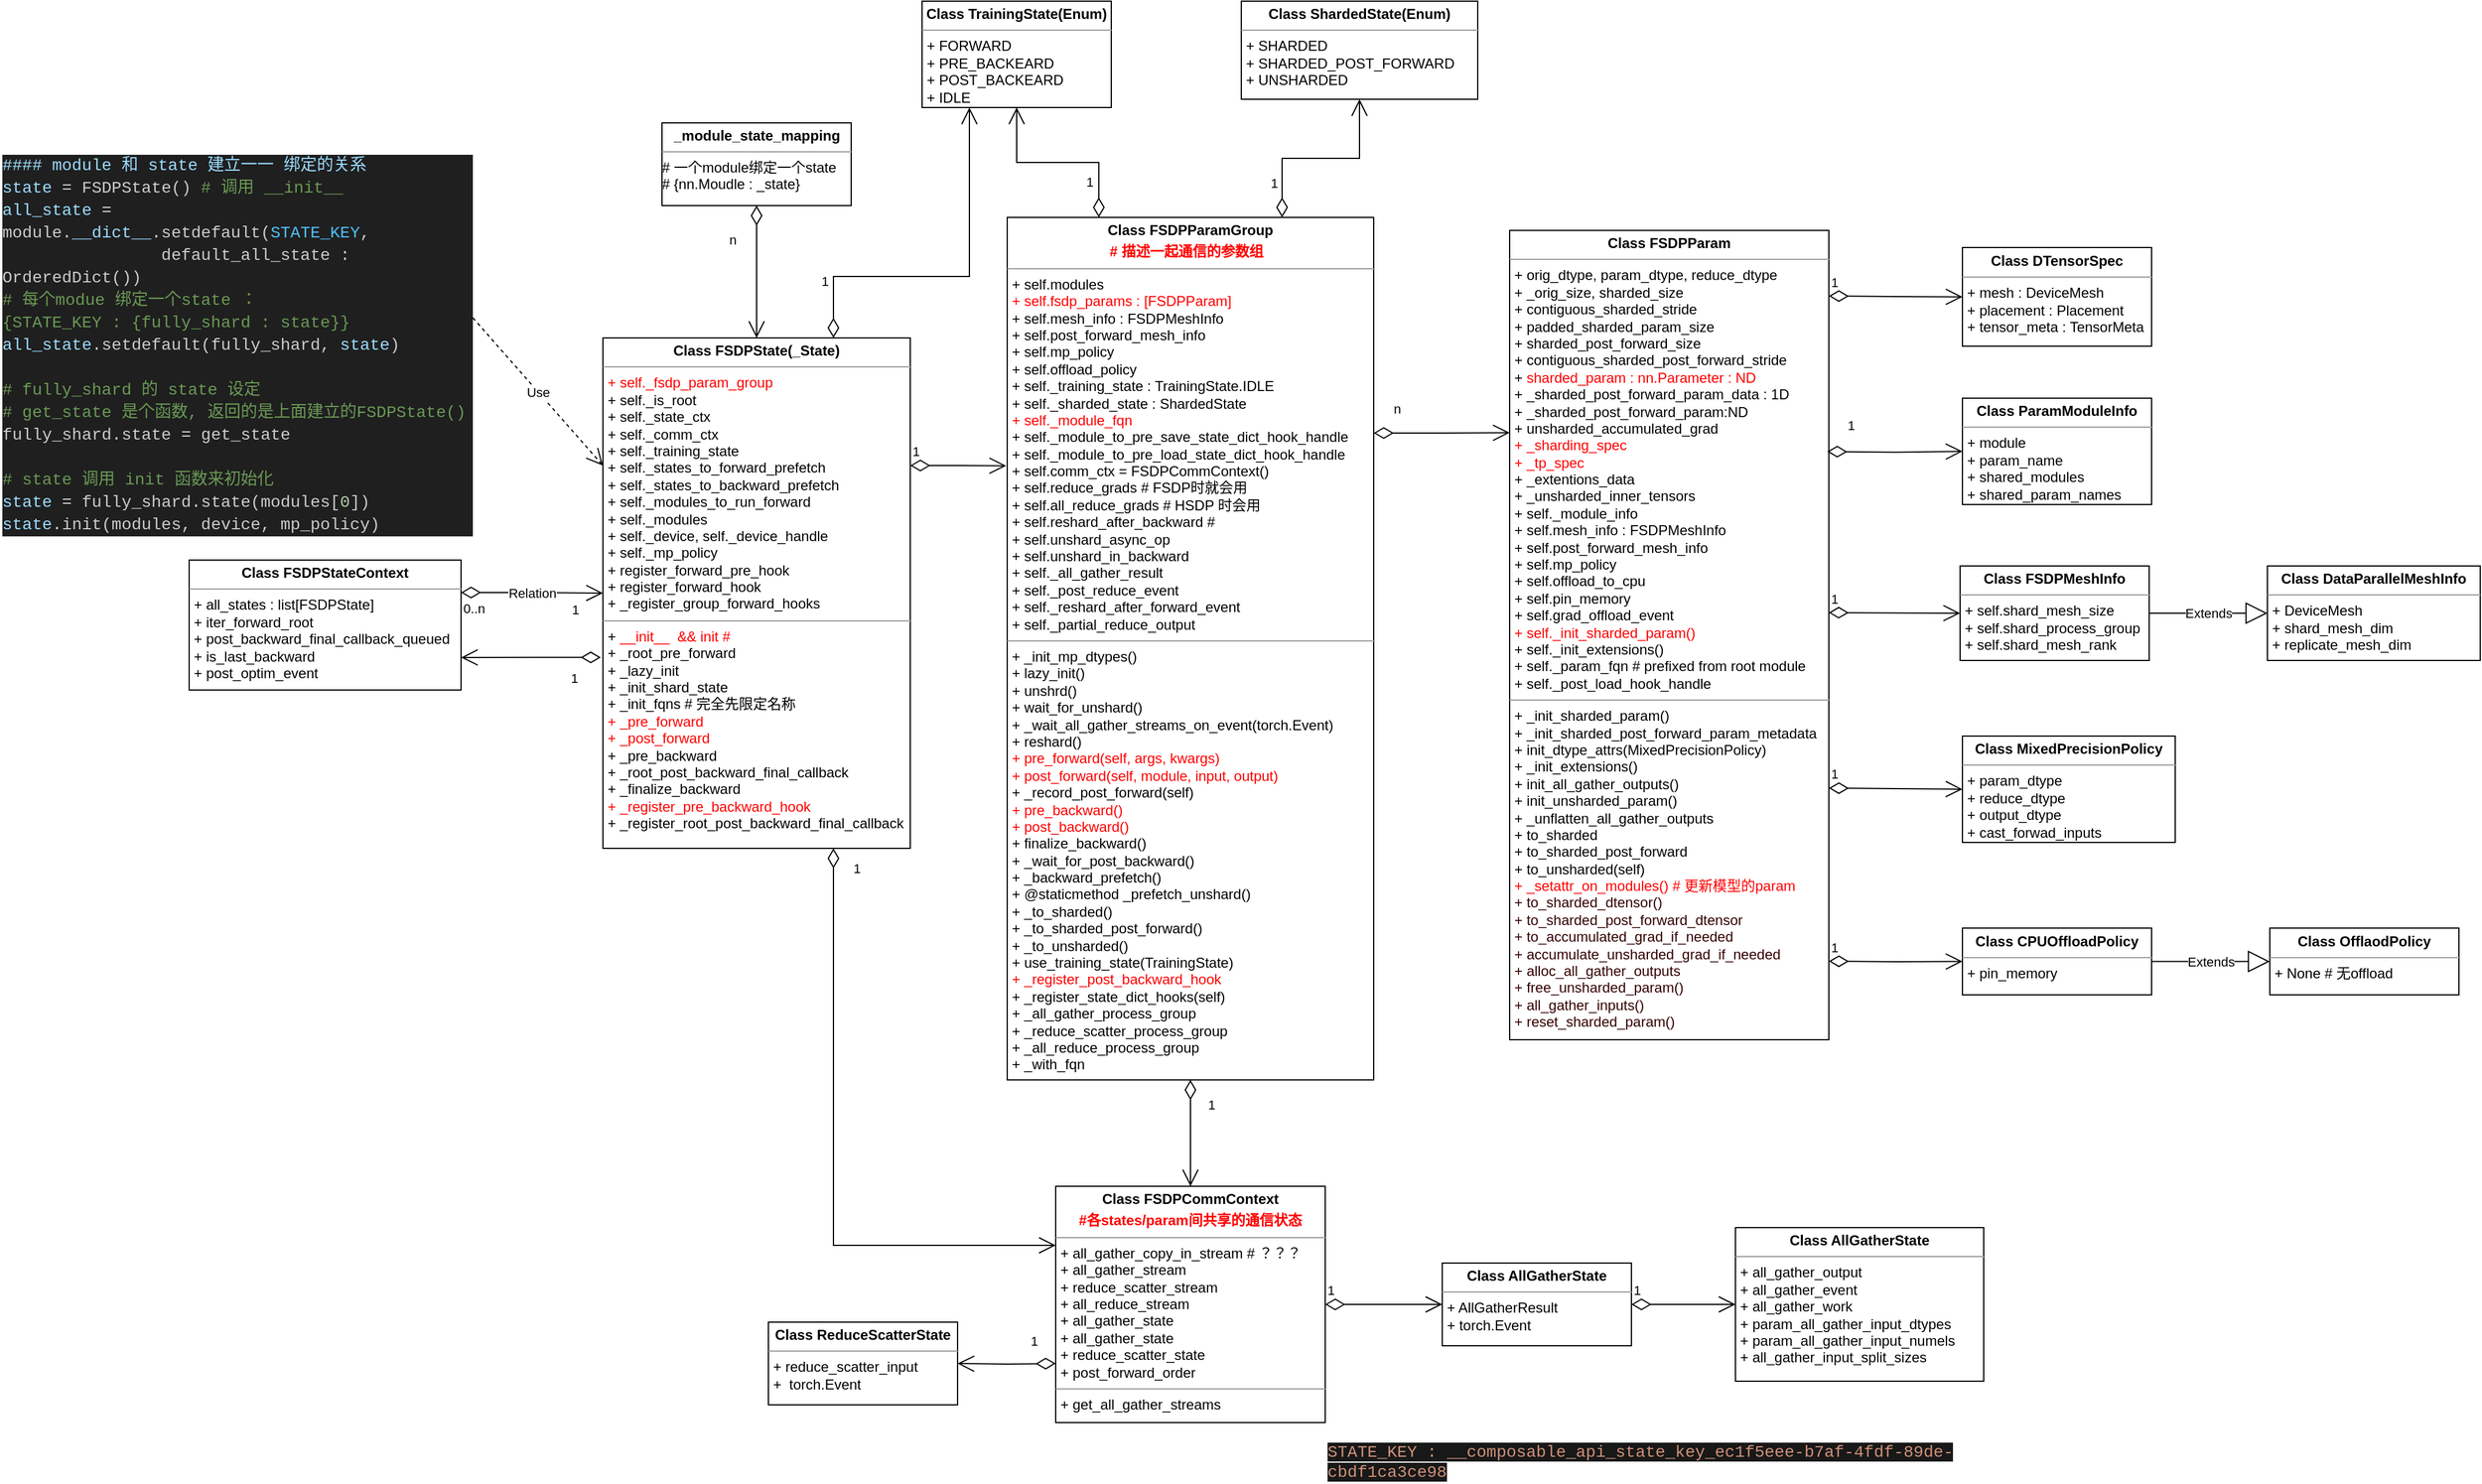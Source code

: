 <mxfile version="24.2.5" type="device">
  <diagram id="C5RBs43oDa-KdzZeNtuy" name="Page-1">
    <mxGraphModel dx="1861" dy="1734" grid="1" gridSize="10" guides="1" tooltips="1" connect="1" arrows="1" fold="1" page="1" pageScale="1" pageWidth="827" pageHeight="1169" math="0" shadow="0">
      <root>
        <mxCell id="WIyWlLk6GJQsqaUBKTNV-0" />
        <mxCell id="WIyWlLk6GJQsqaUBKTNV-1" parent="WIyWlLk6GJQsqaUBKTNV-0" />
        <mxCell id="KNx80ZNNZn62OV6E9yDS-0" value="&lt;p style=&quot;margin:0px;margin-top:4px;text-align:center;&quot;&gt;&lt;b&gt;Class FSDPState(_State)&lt;/b&gt;&lt;/p&gt;&lt;hr size=&quot;1&quot;&gt;&lt;p style=&quot;margin:0px;margin-left:4px;&quot;&gt;&lt;font color=&quot;#ff0000&quot;&gt;+ self._fsdp_param_group&lt;/font&gt;&lt;/p&gt;&lt;p style=&quot;margin:0px;margin-left:4px;&quot;&gt;+ self._is_root&lt;/p&gt;&lt;p style=&quot;margin:0px;margin-left:4px;&quot;&gt;+ self._state_ctx&lt;/p&gt;&lt;p style=&quot;margin:0px;margin-left:4px;&quot;&gt;+ self._comm_ctx&lt;/p&gt;&lt;p style=&quot;margin:0px;margin-left:4px;&quot;&gt;+ self._training_state&lt;/p&gt;&lt;p style=&quot;margin:0px;margin-left:4px;&quot;&gt;+ self._states_to_forward_prefetch&lt;/p&gt;&lt;p style=&quot;margin:0px;margin-left:4px;&quot;&gt;+ self._states_to_backward_prefetch&lt;/p&gt;&lt;p style=&quot;margin:0px;margin-left:4px;&quot;&gt;+ self._modules_to_run_forward&lt;/p&gt;&lt;p style=&quot;margin:0px;margin-left:4px;&quot;&gt;+ self._modules&lt;/p&gt;&lt;p style=&quot;margin:0px;margin-left:4px;&quot;&gt;+ self._device, self._device_handle&lt;/p&gt;&lt;p style=&quot;margin:0px;margin-left:4px;&quot;&gt;+ self._mp_policy&lt;/p&gt;&lt;p style=&quot;margin:0px;margin-left:4px;&quot;&gt;+ register_forward_pre_hook&lt;/p&gt;&lt;p style=&quot;margin:0px;margin-left:4px;&quot;&gt;+ register_forward_hook&lt;/p&gt;&lt;p style=&quot;margin:0px;margin-left:4px;&quot;&gt;+ _register_group_forward_hooks&lt;/p&gt;&lt;p style=&quot;margin:0px;margin-left:4px;&quot;&gt;&lt;/p&gt;&lt;hr size=&quot;1&quot;&gt;&lt;p style=&quot;margin:0px;margin-left:4px;&quot;&gt;+ &lt;font color=&quot;#ff0000&quot;&gt;__init__&amp;nbsp; &amp;amp;&amp;amp; init #&amp;nbsp;&lt;/font&gt;&lt;/p&gt;&lt;p style=&quot;margin:0px;margin-left:4px;&quot;&gt;+ _root_pre_forward&lt;/p&gt;&lt;p style=&quot;margin:0px;margin-left:4px;&quot;&gt;+ _lazy_init&lt;/p&gt;&lt;p style=&quot;margin:0px;margin-left:4px;&quot;&gt;+ _init_shard_state&lt;/p&gt;&lt;p style=&quot;margin:0px;margin-left:4px;&quot;&gt;+ _init_fqns # 完全先限定名称&lt;/p&gt;&lt;p style=&quot;margin:0px;margin-left:4px;&quot;&gt;&lt;font color=&quot;#ff0000&quot;&gt;+ _pre_forward&lt;/font&gt;&lt;/p&gt;&lt;p style=&quot;margin:0px;margin-left:4px;&quot;&gt;&lt;font color=&quot;#ff0000&quot;&gt;+ _post_forward&lt;/font&gt;&lt;/p&gt;&lt;p style=&quot;margin:0px;margin-left:4px;&quot;&gt;+ _pre_backward&lt;/p&gt;&lt;p style=&quot;margin:0px;margin-left:4px;&quot;&gt;+ _root_post_backward_final_callback&lt;/p&gt;&lt;p style=&quot;margin:0px;margin-left:4px;&quot;&gt;+ _finalize_backward&lt;/p&gt;&lt;p style=&quot;margin:0px;margin-left:4px;&quot;&gt;&lt;font color=&quot;#ff0000&quot;&gt;+ _register_pre_backward_hook&lt;/font&gt;&lt;/p&gt;&lt;p style=&quot;margin:0px;margin-left:4px;&quot;&gt;+ _register_root_post_backward_final_callback&lt;/p&gt;" style="verticalAlign=top;align=left;overflow=fill;html=1;whiteSpace=wrap;" vertex="1" parent="WIyWlLk6GJQsqaUBKTNV-1">
          <mxGeometry x="-100" y="-88" width="260" height="432" as="geometry" />
        </mxCell>
        <mxCell id="KNx80ZNNZn62OV6E9yDS-1" value="&lt;p style=&quot;margin:0px;margin-top:4px;text-align:center;&quot;&gt;&lt;/p&gt;&lt;b&gt;&amp;nbsp; &amp;nbsp;_module_state_mapping&lt;/b&gt;&lt;hr size=&quot;1&quot;&gt;&lt;div style=&quot;height:2px;&quot;&gt;# 一个module绑定一个state&lt;/div&gt;&lt;div style=&quot;height:2px;&quot;&gt;&lt;br&gt;&lt;/div&gt;&lt;div style=&quot;height:2px;&quot;&gt;&lt;br&gt;&lt;/div&gt;&lt;div style=&quot;height:2px;&quot;&gt;&lt;br&gt;&lt;/div&gt;&lt;div style=&quot;height:2px;&quot;&gt;&lt;br&gt;&lt;/div&gt;&lt;div style=&quot;height:2px;&quot;&gt;&lt;br&gt;&lt;/div&gt;&lt;div style=&quot;height:2px;&quot;&gt;&lt;br&gt;&lt;/div&gt;&lt;div style=&quot;height:2px;&quot;&gt;# {nn.Moudle : _state}&lt;/div&gt;" style="verticalAlign=top;align=left;overflow=fill;html=1;whiteSpace=wrap;" vertex="1" parent="WIyWlLk6GJQsqaUBKTNV-1">
          <mxGeometry x="-50" y="-270" width="160" height="70" as="geometry" />
        </mxCell>
        <mxCell id="KNx80ZNNZn62OV6E9yDS-2" value="n" style="endArrow=open;html=1;endSize=12;startArrow=diamondThin;startSize=14;startFill=0;edgeStyle=orthogonalEdgeStyle;align=left;verticalAlign=bottom;rounded=0;exitX=0.5;exitY=1;exitDx=0;exitDy=0;entryX=0.5;entryY=0;entryDx=0;entryDy=0;" edge="1" parent="WIyWlLk6GJQsqaUBKTNV-1" source="KNx80ZNNZn62OV6E9yDS-1" target="KNx80ZNNZn62OV6E9yDS-0">
          <mxGeometry x="-0.333" y="-25" relative="1" as="geometry">
            <mxPoint x="152" y="-102" as="sourcePoint" />
            <mxPoint x="312" y="-102" as="targetPoint" />
            <mxPoint as="offset" />
          </mxGeometry>
        </mxCell>
        <mxCell id="KNx80ZNNZn62OV6E9yDS-3" value="&lt;p style=&quot;margin:0px;margin-top:4px;text-align:center;&quot;&gt;&lt;b&gt;Class FSDPParamGroup&lt;/b&gt;&lt;/p&gt;&lt;p style=&quot;margin: 4px 0px 0px;&quot;&gt;&lt;b&gt;&lt;font color=&quot;#ff0000&quot;&gt;&amp;nbsp; &amp;nbsp; &amp;nbsp; &amp;nbsp; &amp;nbsp; &amp;nbsp; &amp;nbsp; &amp;nbsp; &amp;nbsp; &amp;nbsp; &amp;nbsp; &amp;nbsp; &amp;nbsp; # 描述一起通信的参数组&lt;/font&gt;&lt;/b&gt;&lt;/p&gt;&lt;hr size=&quot;1&quot;&gt;&lt;p style=&quot;margin:0px;margin-left:4px;&quot;&gt;+ self.modules&lt;br&gt;&lt;/p&gt;&lt;p style=&quot;margin:0px;margin-left:4px;&quot;&gt;&lt;font color=&quot;#ff0000&quot;&gt;+ self.fsdp_params : [FSDPParam]&lt;/font&gt;&lt;/p&gt;&lt;p style=&quot;margin:0px;margin-left:4px;&quot;&gt;+ self.mesh_info : FSDPMeshInfo&lt;/p&gt;&lt;p style=&quot;margin:0px;margin-left:4px;&quot;&gt;+ self.post_forward_mesh_info&lt;/p&gt;&lt;p style=&quot;margin:0px;margin-left:4px;&quot;&gt;+ self.mp_policy&lt;/p&gt;&lt;p style=&quot;margin:0px;margin-left:4px;&quot;&gt;+ self.offload_policy&lt;/p&gt;&lt;p style=&quot;margin:0px;margin-left:4px;&quot;&gt;+ self._training_state : TrainingState.IDLE&lt;/p&gt;&lt;p style=&quot;margin:0px;margin-left:4px;&quot;&gt;+ self._sharded_state : ShardedState&lt;/p&gt;&lt;p style=&quot;margin:0px;margin-left:4px;&quot;&gt;&lt;font color=&quot;#ff0000&quot;&gt;+ self._module_fqn&lt;/font&gt;&lt;/p&gt;&lt;p style=&quot;margin:0px;margin-left:4px;&quot;&gt;+ self._module_to_pre_save_state_dict_hook_handle&lt;/p&gt;&lt;p style=&quot;margin:0px;margin-left:4px;&quot;&gt;+ self._module_to_pre_load_state_dict_hook_handle&lt;/p&gt;&lt;p style=&quot;margin:0px;margin-left:4px;&quot;&gt;+ self.comm_ctx = FSDPCommContext()&lt;/p&gt;&lt;p style=&quot;margin:0px;margin-left:4px;&quot;&gt;+ self.reduce_grads # FSDP时就会用&lt;/p&gt;&lt;p style=&quot;margin:0px;margin-left:4px;&quot;&gt;+ self.all_reduce_grads # HSDP 时会用&lt;/p&gt;&lt;p style=&quot;margin:0px;margin-left:4px;&quot;&gt;+ self.reshard_after_backward #&amp;nbsp;&lt;/p&gt;&lt;p style=&quot;margin:0px;margin-left:4px;&quot;&gt;+ self.unshard_async_op&lt;/p&gt;&lt;p style=&quot;margin:0px;margin-left:4px;&quot;&gt;+ self.unshard_in_backward&lt;/p&gt;&lt;p style=&quot;margin:0px;margin-left:4px;&quot;&gt;+ self._all_gather_result&lt;/p&gt;&lt;p style=&quot;margin:0px;margin-left:4px;&quot;&gt;+ self._post_reduce_event&lt;/p&gt;&lt;p style=&quot;margin:0px;margin-left:4px;&quot;&gt;+ self._reshard_after_forward_event&lt;/p&gt;&lt;p style=&quot;margin:0px;margin-left:4px;&quot;&gt;+ self._partial_reduce_output&lt;/p&gt;&lt;p style=&quot;margin:0px;margin-left:4px;&quot;&gt;&lt;/p&gt;&lt;hr size=&quot;1&quot;&gt;&lt;p style=&quot;margin:0px;margin-left:4px;&quot;&gt;+ _init_mp_dtypes()&lt;/p&gt;&lt;p style=&quot;margin:0px;margin-left:4px;&quot;&gt;+ lazy_init()&lt;/p&gt;&lt;p style=&quot;margin:0px;margin-left:4px;&quot;&gt;+ unshrd()&lt;/p&gt;&lt;p style=&quot;margin:0px;margin-left:4px;&quot;&gt;+ wait_for_unshard()&lt;/p&gt;&lt;p style=&quot;margin:0px;margin-left:4px;&quot;&gt;+ _wait_all_gather_streams_on_event(torch.Event)&lt;/p&gt;&lt;p style=&quot;margin:0px;margin-left:4px;&quot;&gt;+ reshard()&lt;/p&gt;&lt;p style=&quot;margin:0px;margin-left:4px;&quot;&gt;&lt;font color=&quot;#ff0000&quot;&gt;+ pre_forward(self, args, kwargs)&lt;/font&gt;&lt;/p&gt;&lt;p style=&quot;margin:0px;margin-left:4px;&quot;&gt;&lt;font color=&quot;#ff0000&quot;&gt;+ post_forward(self, module, input, output)&lt;/font&gt;&lt;/p&gt;&lt;p style=&quot;margin:0px;margin-left:4px;&quot;&gt;+ _record_post_forward(self)&lt;/p&gt;&lt;p style=&quot;margin:0px;margin-left:4px;&quot;&gt;&lt;font color=&quot;#ff0000&quot;&gt;+ pre_backward()&lt;/font&gt;&lt;/p&gt;&lt;p style=&quot;margin:0px;margin-left:4px;&quot;&gt;&lt;font color=&quot;#ff0000&quot;&gt;+ post_backward()&lt;/font&gt;&lt;/p&gt;&lt;p style=&quot;margin:0px;margin-left:4px;&quot;&gt;+ finalize_backward()&lt;/p&gt;&lt;p style=&quot;margin:0px;margin-left:4px;&quot;&gt;+ _wait_for_post_backward()&lt;/p&gt;&lt;p style=&quot;margin:0px;margin-left:4px;&quot;&gt;+ _backward_prefetch()&lt;/p&gt;&lt;p style=&quot;margin:0px;margin-left:4px;&quot;&gt;+ @staticmethod _prefetch_unshard()&lt;/p&gt;&lt;p style=&quot;margin:0px;margin-left:4px;&quot;&gt;+ _to_sharded()&lt;/p&gt;&lt;p style=&quot;margin:0px;margin-left:4px;&quot;&gt;+ _to_sharded_post_forward()&lt;/p&gt;&lt;p style=&quot;margin:0px;margin-left:4px;&quot;&gt;+ _to_unsharded()&lt;/p&gt;&lt;p style=&quot;margin:0px;margin-left:4px;&quot;&gt;+ use_training_state(TrainingState)&lt;/p&gt;&lt;p style=&quot;margin:0px;margin-left:4px;&quot;&gt;&lt;font color=&quot;#ff0000&quot;&gt;+ _register_post_backward_hook&lt;/font&gt;&lt;/p&gt;&lt;p style=&quot;margin:0px;margin-left:4px;&quot;&gt;+ _register_state_dict_hooks(self)&lt;/p&gt;&lt;p style=&quot;margin:0px;margin-left:4px;&quot;&gt;+ _all_gather_process_group&lt;/p&gt;&lt;p style=&quot;margin:0px;margin-left:4px;&quot;&gt;+ _reduce_scatter_process_group&lt;/p&gt;&lt;p style=&quot;margin:0px;margin-left:4px;&quot;&gt;+ _all_reduce_process_group&lt;/p&gt;&lt;p style=&quot;margin:0px;margin-left:4px;&quot;&gt;+ _with_fqn&lt;/p&gt;&lt;p style=&quot;margin:0px;margin-left:4px;&quot;&gt;&lt;/p&gt;" style="verticalAlign=top;align=left;overflow=fill;html=1;whiteSpace=wrap;" vertex="1" parent="WIyWlLk6GJQsqaUBKTNV-1">
          <mxGeometry x="242" y="-190" width="310" height="730" as="geometry" />
        </mxCell>
        <mxCell id="KNx80ZNNZn62OV6E9yDS-4" value="1" style="endArrow=open;html=1;endSize=12;startArrow=diamondThin;startSize=14;startFill=0;edgeStyle=orthogonalEdgeStyle;align=left;verticalAlign=bottom;rounded=0;exitX=1;exitY=0.25;exitDx=0;exitDy=0;entryX=-0.003;entryY=0.288;entryDx=0;entryDy=0;entryPerimeter=0;" edge="1" parent="WIyWlLk6GJQsqaUBKTNV-1" source="KNx80ZNNZn62OV6E9yDS-0" target="KNx80ZNNZn62OV6E9yDS-3">
          <mxGeometry x="-1" y="3" relative="1" as="geometry">
            <mxPoint x="50" y="-40" as="sourcePoint" />
            <mxPoint x="210" y="-40" as="targetPoint" />
          </mxGeometry>
        </mxCell>
        <mxCell id="KNx80ZNNZn62OV6E9yDS-5" value="&lt;p style=&quot;margin:0px;margin-top:4px;text-align:center;&quot;&gt;&lt;b&gt;Class FSDPParam&lt;/b&gt;&lt;/p&gt;&lt;hr size=&quot;1&quot;&gt;&lt;p style=&quot;margin:0px;margin-left:4px;&quot;&gt;+ orig_dtype, param_dtype, reduce_dtype&lt;/p&gt;&lt;p style=&quot;margin:0px;margin-left:4px;&quot;&gt;+ _orig_size, sharded_size&lt;/p&gt;&lt;p style=&quot;margin:0px;margin-left:4px;&quot;&gt;+ contiguous_sharded_stride&lt;/p&gt;&lt;p style=&quot;margin:0px;margin-left:4px;&quot;&gt;+ padded_sharded_param_size&lt;/p&gt;&lt;p style=&quot;margin:0px;margin-left:4px;&quot;&gt;+ sharded_post_forward_size&lt;/p&gt;&lt;p style=&quot;margin:0px;margin-left:4px;&quot;&gt;+ contiguous_sharded_post_forward_stride&lt;/p&gt;&lt;p style=&quot;margin:0px;margin-left:4px;&quot;&gt;&lt;/p&gt;&lt;p style=&quot;margin:0px;margin-left:4px;&quot;&gt;&lt;/p&gt;&lt;p style=&quot;margin:0px;margin-left:4px;&quot;&gt;&lt;/p&gt;&lt;p style=&quot;margin:0px;margin-left:4px;&quot;&gt;+&lt;font color=&quot;#ff0000&quot;&gt; sharded_param : nn.Parameter : ND&lt;/font&gt;&lt;/p&gt;&lt;p style=&quot;margin:0px;margin-left:4px;&quot;&gt;+ _sharded_post_forward_param_data : 1D&lt;/p&gt;&lt;p style=&quot;margin:0px;margin-left:4px;&quot;&gt;+ _sharded_post_forward_param:ND&lt;/p&gt;&lt;p style=&quot;margin:0px;margin-left:4px;&quot;&gt;+ unsharded_accumulated_grad&lt;br&gt;&lt;font color=&quot;#ff0000&quot;&gt;+ _sharding_spec&lt;/font&gt;&lt;/p&gt;&lt;p style=&quot;margin:0px;margin-left:4px;&quot;&gt;&lt;font color=&quot;#ff0000&quot;&gt;+ _tp_spec&lt;/font&gt;&lt;/p&gt;&lt;p style=&quot;margin:0px;margin-left:4px;&quot;&gt;+ _extentions_data&lt;/p&gt;&lt;p style=&quot;margin:0px;margin-left:4px;&quot;&gt;+ _unsharded_inner_tensors&lt;/p&gt;&lt;p style=&quot;margin:0px;margin-left:4px;&quot;&gt;+ self._module_info&lt;/p&gt;&lt;p style=&quot;margin:0px;margin-left:4px;&quot;&gt;+ self.mesh_info : FSDPMeshInfo&lt;/p&gt;&lt;p style=&quot;margin:0px;margin-left:4px;&quot;&gt;+ self.post_forward_mesh_info&lt;/p&gt;&lt;p style=&quot;margin:0px;margin-left:4px;&quot;&gt;+ self.mp_policy&lt;/p&gt;&lt;p style=&quot;margin:0px;margin-left:4px;&quot;&gt;+ self.offload_to_cpu&lt;/p&gt;&lt;p style=&quot;margin:0px;margin-left:4px;&quot;&gt;+ self.pin_memory&lt;/p&gt;&lt;p style=&quot;margin:0px;margin-left:4px;&quot;&gt;+ self.grad_offload_event&lt;/p&gt;&lt;p style=&quot;margin:0px;margin-left:4px;&quot;&gt;&lt;font color=&quot;#ff0000&quot;&gt;+ self._init_sharded_param()&lt;/font&gt;&lt;/p&gt;&lt;p style=&quot;margin:0px;margin-left:4px;&quot;&gt;+ self._init_extensions()&lt;/p&gt;&lt;p style=&quot;margin:0px;margin-left:4px;&quot;&gt;&lt;/p&gt;&lt;p style=&quot;margin:0px;margin-left:4px;&quot;&gt;+ self._param_fqn # prefixed from root module&lt;/p&gt;&lt;p style=&quot;margin:0px;margin-left:4px;&quot;&gt;+ self._post_load_hook_handle&lt;/p&gt;&lt;hr size=&quot;1&quot;&gt;&lt;p style=&quot;margin:0px;margin-left:4px;&quot;&gt;+ _init_sharded_param()&lt;/p&gt;&lt;p style=&quot;margin:0px;margin-left:4px;&quot;&gt;+ _init_sharded_post_forward_param_metadata&lt;/p&gt;&lt;p style=&quot;margin:0px;margin-left:4px;&quot;&gt;+ init_dtype_attrs(MixedPrecisionPolicy)&lt;/p&gt;&lt;p style=&quot;margin:0px;margin-left:4px;&quot;&gt;+ _init_extensions()&lt;/p&gt;&lt;p style=&quot;margin:0px;margin-left:4px;&quot;&gt;+ init_all_gather_outputs()&lt;/p&gt;&lt;p style=&quot;margin:0px;margin-left:4px;&quot;&gt;+ init_unsharded_param()&lt;/p&gt;&lt;p style=&quot;margin:0px;margin-left:4px;&quot;&gt;+ _unflatten_all_gather_outputs&lt;/p&gt;&lt;p style=&quot;margin:0px;margin-left:4px;&quot;&gt;+ to_sharded&lt;/p&gt;&lt;p style=&quot;margin:0px;margin-left:4px;&quot;&gt;+ to_sharded_post_forward&lt;/p&gt;&lt;p style=&quot;margin:0px;margin-left:4px;&quot;&gt;+ to_unsharded(self)&lt;/p&gt;&lt;p style=&quot;margin:0px;margin-left:4px;&quot;&gt;&lt;font color=&quot;#ff0000&quot;&gt;+ _setattr_on_modules() # 更新模型的param&lt;/font&gt;&lt;/p&gt;&lt;p style=&quot;margin:0px;margin-left:4px;&quot;&gt;&lt;font color=&quot;#330000&quot;&gt;+ to_sharded_dtensor()&lt;/font&gt;&lt;/p&gt;&lt;p style=&quot;margin:0px;margin-left:4px;&quot;&gt;&lt;font color=&quot;#330000&quot;&gt;+ to_sharded_post_forward_dtensor&lt;/font&gt;&lt;/p&gt;&lt;p style=&quot;margin:0px;margin-left:4px;&quot;&gt;&lt;font color=&quot;#330000&quot;&gt;+ to_accumulated_grad_if_needed&lt;/font&gt;&lt;/p&gt;&lt;p style=&quot;margin:0px;margin-left:4px;&quot;&gt;&lt;font color=&quot;#330000&quot;&gt;+ accumulate_unsharded_grad_if_needed&lt;/font&gt;&lt;/p&gt;&lt;p style=&quot;margin:0px;margin-left:4px;&quot;&gt;&lt;font color=&quot;#330000&quot;&gt;+ alloc_all_gather_outputs&lt;/font&gt;&lt;/p&gt;&lt;p style=&quot;margin:0px;margin-left:4px;&quot;&gt;&lt;font color=&quot;#330000&quot;&gt;+ free_unsharded_param()&lt;/font&gt;&lt;/p&gt;&lt;p style=&quot;margin:0px;margin-left:4px;&quot;&gt;&lt;font color=&quot;#330000&quot;&gt;+ all_gather_inputs()&lt;/font&gt;&lt;/p&gt;&lt;p style=&quot;margin:0px;margin-left:4px;&quot;&gt;&lt;/p&gt;&lt;p style=&quot;margin:0px;margin-left:4px;&quot;&gt;&lt;font color=&quot;#330000&quot;&gt;+ reset_sharded_param()&lt;/font&gt;&lt;/p&gt;&lt;p style=&quot;margin:0px;margin-left:4px;&quot;&gt;&lt;/p&gt;&lt;p style=&quot;margin:0px;margin-left:4px;&quot;&gt;&lt;/p&gt;" style="verticalAlign=top;align=left;overflow=fill;html=1;whiteSpace=wrap;" vertex="1" parent="WIyWlLk6GJQsqaUBKTNV-1">
          <mxGeometry x="667" y="-179" width="270" height="685" as="geometry" />
        </mxCell>
        <mxCell id="KNx80ZNNZn62OV6E9yDS-6" value="n" style="endArrow=open;html=1;endSize=12;startArrow=diamondThin;startSize=14;startFill=0;edgeStyle=orthogonalEdgeStyle;align=left;verticalAlign=bottom;rounded=0;exitX=1;exitY=0.25;exitDx=0;exitDy=0;entryX=0;entryY=0.25;entryDx=0;entryDy=0;" edge="1" parent="WIyWlLk6GJQsqaUBKTNV-1" source="KNx80ZNNZn62OV6E9yDS-3" target="KNx80ZNNZn62OV6E9yDS-5">
          <mxGeometry x="-0.746" y="13" relative="1" as="geometry">
            <mxPoint x="520" as="sourcePoint" />
            <mxPoint x="680" as="targetPoint" />
            <mxPoint y="1" as="offset" />
          </mxGeometry>
        </mxCell>
        <mxCell id="KNx80ZNNZn62OV6E9yDS-7" value="&lt;p style=&quot;margin:0px;margin-top:4px;text-align:center;&quot;&gt;&lt;b&gt;Class ParamModuleInfo&lt;/b&gt;&lt;/p&gt;&lt;hr size=&quot;1&quot;&gt;&lt;p style=&quot;margin:0px;margin-left:4px;&quot;&gt;+ module&lt;/p&gt;&lt;p style=&quot;margin:0px;margin-left:4px;&quot;&gt;+ param_name&lt;/p&gt;&lt;p style=&quot;margin:0px;margin-left:4px;&quot;&gt;+ shared_modules&lt;/p&gt;&lt;p style=&quot;margin:0px;margin-left:4px;&quot;&gt;+ shared_param_names&lt;/p&gt;&lt;p style=&quot;margin:0px;margin-left:4px;&quot;&gt;&lt;/p&gt;" style="verticalAlign=top;align=left;overflow=fill;html=1;whiteSpace=wrap;" vertex="1" parent="WIyWlLk6GJQsqaUBKTNV-1">
          <mxGeometry x="1050" y="-37" width="160" height="90" as="geometry" />
        </mxCell>
        <mxCell id="KNx80ZNNZn62OV6E9yDS-8" value="1" style="endArrow=open;html=1;endSize=12;startArrow=diamondThin;startSize=14;startFill=0;edgeStyle=orthogonalEdgeStyle;align=left;verticalAlign=bottom;rounded=0;exitX=0.995;exitY=0.12;exitDx=0;exitDy=0;entryX=0;entryY=0.5;entryDx=0;entryDy=0;exitPerimeter=0;" edge="1" parent="WIyWlLk6GJQsqaUBKTNV-1" target="KNx80ZNNZn62OV6E9yDS-7">
          <mxGeometry x="-0.75" y="13" relative="1" as="geometry">
            <mxPoint x="935.65" y="8.2" as="sourcePoint" />
            <mxPoint x="1140" y="25" as="targetPoint" />
            <mxPoint x="1" as="offset" />
          </mxGeometry>
        </mxCell>
        <mxCell id="KNx80ZNNZn62OV6E9yDS-9" value="&lt;p style=&quot;margin:0px;margin-top:4px;text-align:center;&quot;&gt;&lt;b&gt;Class FSDPMeshInfo&lt;/b&gt;&lt;/p&gt;&lt;hr size=&quot;1&quot;&gt;&lt;p style=&quot;margin:0px;margin-left:4px;&quot;&gt;+ self.shard_mesh_size&lt;/p&gt;&lt;p style=&quot;margin:0px;margin-left:4px;&quot;&gt;+ self.shard_process_group&lt;/p&gt;&lt;p style=&quot;margin:0px;margin-left:4px;&quot;&gt;+ self.shard_mesh_rank&lt;/p&gt;" style="verticalAlign=top;align=left;overflow=fill;html=1;whiteSpace=wrap;" vertex="1" parent="WIyWlLk6GJQsqaUBKTNV-1">
          <mxGeometry x="1048" y="105" width="160" height="80" as="geometry" />
        </mxCell>
        <mxCell id="KNx80ZNNZn62OV6E9yDS-10" value="1" style="endArrow=open;html=1;endSize=12;startArrow=diamondThin;startSize=14;startFill=0;edgeStyle=orthogonalEdgeStyle;align=left;verticalAlign=bottom;rounded=0;exitX=1.007;exitY=0.319;exitDx=0;exitDy=0;entryX=0;entryY=0.5;entryDx=0;entryDy=0;exitPerimeter=0;" edge="1" parent="WIyWlLk6GJQsqaUBKTNV-1" target="KNx80ZNNZn62OV6E9yDS-9">
          <mxGeometry x="-1" y="3" relative="1" as="geometry">
            <mxPoint x="936.89" y="144.515" as="sourcePoint" />
            <mxPoint x="1058" y="18" as="targetPoint" />
          </mxGeometry>
        </mxCell>
        <mxCell id="KNx80ZNNZn62OV6E9yDS-11" value="&lt;p style=&quot;margin:0px;margin-top:4px;text-align:center;&quot;&gt;&lt;b&gt;Class DataParallelMeshInfo&lt;/b&gt;&lt;/p&gt;&lt;hr size=&quot;1&quot;&gt;&lt;p style=&quot;margin:0px;margin-left:4px;&quot;&gt;+ DeviceMesh&lt;/p&gt;&lt;p style=&quot;margin:0px;margin-left:4px;&quot;&gt;+ shard_mesh_dim&lt;/p&gt;&lt;p style=&quot;margin:0px;margin-left:4px;&quot;&gt;+ replicate_mesh_dim&lt;/p&gt;" style="verticalAlign=top;align=left;overflow=fill;html=1;whiteSpace=wrap;" vertex="1" parent="WIyWlLk6GJQsqaUBKTNV-1">
          <mxGeometry x="1308" y="105" width="180" height="80" as="geometry" />
        </mxCell>
        <mxCell id="KNx80ZNNZn62OV6E9yDS-12" value="Extends" style="endArrow=block;endSize=16;endFill=0;html=1;rounded=0;exitX=1;exitY=0.5;exitDx=0;exitDy=0;entryX=0;entryY=0.5;entryDx=0;entryDy=0;" edge="1" parent="WIyWlLk6GJQsqaUBKTNV-1" source="KNx80ZNNZn62OV6E9yDS-9" target="KNx80ZNNZn62OV6E9yDS-11">
          <mxGeometry width="160" relative="1" as="geometry">
            <mxPoint x="1258" y="235" as="sourcePoint" />
            <mxPoint x="1418" y="235" as="targetPoint" />
          </mxGeometry>
        </mxCell>
        <mxCell id="KNx80ZNNZn62OV6E9yDS-13" value="&lt;p style=&quot;margin:0px;margin-top:4px;text-align:center;&quot;&gt;&lt;b&gt;Class CPUOffloadPolicy&lt;/b&gt;&lt;/p&gt;&lt;hr size=&quot;1&quot;&gt;&lt;p style=&quot;margin:0px;margin-left:4px;&quot;&gt;+ pin_memory&lt;/p&gt;" style="verticalAlign=top;align=left;overflow=fill;html=1;whiteSpace=wrap;" vertex="1" parent="WIyWlLk6GJQsqaUBKTNV-1">
          <mxGeometry x="1050" y="411.5" width="160" height="56.5" as="geometry" />
        </mxCell>
        <mxCell id="KNx80ZNNZn62OV6E9yDS-14" value="&lt;p style=&quot;margin:0px;margin-top:4px;text-align:center;&quot;&gt;&lt;b&gt;Class OfflaodPolicy&lt;/b&gt;&lt;/p&gt;&lt;hr size=&quot;1&quot;&gt;&lt;p style=&quot;margin:0px;margin-left:4px;&quot;&gt;+ None # 无offload&lt;/p&gt;" style="verticalAlign=top;align=left;overflow=fill;html=1;whiteSpace=wrap;" vertex="1" parent="WIyWlLk6GJQsqaUBKTNV-1">
          <mxGeometry x="1310" y="411.5" width="160" height="56.5" as="geometry" />
        </mxCell>
        <mxCell id="KNx80ZNNZn62OV6E9yDS-15" value="Extends" style="endArrow=block;endSize=16;endFill=0;html=1;rounded=0;exitX=1;exitY=0.5;exitDx=0;exitDy=0;entryX=0;entryY=0.5;entryDx=0;entryDy=0;" edge="1" parent="WIyWlLk6GJQsqaUBKTNV-1" source="KNx80ZNNZn62OV6E9yDS-13" target="KNx80ZNNZn62OV6E9yDS-14">
          <mxGeometry width="160" relative="1" as="geometry">
            <mxPoint x="1220" y="338" as="sourcePoint" />
            <mxPoint x="1320" y="338" as="targetPoint" />
          </mxGeometry>
        </mxCell>
        <mxCell id="KNx80ZNNZn62OV6E9yDS-16" value="1" style="endArrow=open;html=1;endSize=12;startArrow=diamondThin;startSize=14;startFill=0;edgeStyle=orthogonalEdgeStyle;align=left;verticalAlign=bottom;rounded=0;exitX=1;exitY=0.5;exitDx=0;exitDy=0;entryX=0;entryY=0.5;entryDx=0;entryDy=0;" edge="1" parent="WIyWlLk6GJQsqaUBKTNV-1" target="KNx80ZNNZn62OV6E9yDS-13">
          <mxGeometry x="-1" y="3" relative="1" as="geometry">
            <mxPoint x="937" y="439.5" as="sourcePoint" />
            <mxPoint x="1060" y="326" as="targetPoint" />
          </mxGeometry>
        </mxCell>
        <mxCell id="KNx80ZNNZn62OV6E9yDS-17" value="&lt;p style=&quot;margin:0px;margin-top:4px;text-align:center;&quot;&gt;&lt;b&gt;Class MixedPrecisionPolicy&lt;/b&gt;&lt;/p&gt;&lt;hr size=&quot;1&quot;&gt;&lt;p style=&quot;margin:0px;margin-left:4px;&quot;&gt;+ param_dtype&lt;/p&gt;&lt;p style=&quot;margin:0px;margin-left:4px;&quot;&gt;+ reduce_dtype&lt;/p&gt;&lt;p style=&quot;margin:0px;margin-left:4px;&quot;&gt;+ output_dtype&lt;/p&gt;&lt;p style=&quot;margin:0px;margin-left:4px;&quot;&gt;+ cast_forwad_inputs&lt;/p&gt;" style="verticalAlign=top;align=left;overflow=fill;html=1;whiteSpace=wrap;" vertex="1" parent="WIyWlLk6GJQsqaUBKTNV-1">
          <mxGeometry x="1050" y="249" width="180" height="90" as="geometry" />
        </mxCell>
        <mxCell id="KNx80ZNNZn62OV6E9yDS-18" value="1" style="endArrow=open;html=1;endSize=12;startArrow=diamondThin;startSize=14;startFill=0;edgeStyle=orthogonalEdgeStyle;align=left;verticalAlign=bottom;rounded=0;exitX=1;exitY=0.5;exitDx=0;exitDy=0;entryX=0;entryY=0.5;entryDx=0;entryDy=0;" edge="1" parent="WIyWlLk6GJQsqaUBKTNV-1" target="KNx80ZNNZn62OV6E9yDS-17">
          <mxGeometry x="-1" y="3" relative="1" as="geometry">
            <mxPoint x="937" y="293" as="sourcePoint" />
            <mxPoint x="1060" y="179.5" as="targetPoint" />
          </mxGeometry>
        </mxCell>
        <mxCell id="KNx80ZNNZn62OV6E9yDS-19" value="&lt;p style=&quot;margin:0px;margin-top:4px;text-align:center;&quot;&gt;&lt;b&gt;Class DTensorSpec&lt;/b&gt;&lt;/p&gt;&lt;hr size=&quot;1&quot;&gt;&lt;p style=&quot;margin:0px;margin-left:4px;&quot;&gt;+ mesh : DeviceMesh&lt;/p&gt;&lt;p style=&quot;margin:0px;margin-left:4px;&quot;&gt;+ placement : Placement&lt;/p&gt;&lt;p style=&quot;margin:0px;margin-left:4px;&quot;&gt;+ tensor_meta : TensorMeta&lt;/p&gt;" style="verticalAlign=top;align=left;overflow=fill;html=1;whiteSpace=wrap;" vertex="1" parent="WIyWlLk6GJQsqaUBKTNV-1">
          <mxGeometry x="1050" y="-164.5" width="160" height="83.5" as="geometry" />
        </mxCell>
        <mxCell id="KNx80ZNNZn62OV6E9yDS-20" value="1" style="endArrow=open;html=1;endSize=12;startArrow=diamondThin;startSize=14;startFill=0;edgeStyle=orthogonalEdgeStyle;align=left;verticalAlign=bottom;rounded=0;exitX=1;exitY=0.5;exitDx=0;exitDy=0;entryX=0;entryY=0.5;entryDx=0;entryDy=0;" edge="1" parent="WIyWlLk6GJQsqaUBKTNV-1" target="KNx80ZNNZn62OV6E9yDS-19">
          <mxGeometry x="-1" y="3" relative="1" as="geometry">
            <mxPoint x="937" y="-123.5" as="sourcePoint" />
            <mxPoint x="1060" y="-237" as="targetPoint" />
          </mxGeometry>
        </mxCell>
        <mxCell id="KNx80ZNNZn62OV6E9yDS-21" value="&lt;p style=&quot;margin:0px;margin-top:4px;text-align:center;&quot;&gt;&lt;b&gt;Class TrainingState(Enum)&lt;/b&gt;&lt;/p&gt;&lt;hr size=&quot;1&quot;&gt;&lt;p style=&quot;margin:0px;margin-left:4px;&quot;&gt;+ FORWARD&lt;/p&gt;&lt;p style=&quot;margin:0px;margin-left:4px;&quot;&gt;+ PRE_BACKEARD&lt;/p&gt;&lt;p style=&quot;margin:0px;margin-left:4px;&quot;&gt;+ POST_BACKEARD&lt;/p&gt;&lt;p style=&quot;margin:0px;margin-left:4px;&quot;&gt;+ IDLE&lt;/p&gt;&lt;p style=&quot;margin:0px;margin-left:4px;&quot;&gt;&lt;/p&gt;" style="verticalAlign=top;align=left;overflow=fill;html=1;whiteSpace=wrap;" vertex="1" parent="WIyWlLk6GJQsqaUBKTNV-1">
          <mxGeometry x="170" y="-373" width="160" height="90" as="geometry" />
        </mxCell>
        <mxCell id="KNx80ZNNZn62OV6E9yDS-22" value="1" style="endArrow=open;html=1;endSize=12;startArrow=diamondThin;startSize=14;startFill=0;edgeStyle=orthogonalEdgeStyle;align=left;verticalAlign=bottom;rounded=0;exitX=0.25;exitY=0;exitDx=0;exitDy=0;entryX=0.5;entryY=1;entryDx=0;entryDy=0;" edge="1" parent="WIyWlLk6GJQsqaUBKTNV-1" source="KNx80ZNNZn62OV6E9yDS-3" target="KNx80ZNNZn62OV6E9yDS-21">
          <mxGeometry x="-0.75" y="13" relative="1" as="geometry">
            <mxPoint x="320" y="-280" as="sourcePoint" />
            <mxPoint x="434" y="-280" as="targetPoint" />
            <mxPoint x="1" as="offset" />
          </mxGeometry>
        </mxCell>
        <mxCell id="KNx80ZNNZn62OV6E9yDS-23" value="&lt;p style=&quot;margin:0px;margin-top:4px;text-align:center;&quot;&gt;&lt;b&gt;Class ShardedState(Enum)&lt;/b&gt;&lt;/p&gt;&lt;hr size=&quot;1&quot;&gt;&lt;p style=&quot;margin:0px;margin-left:4px;&quot;&gt;+ SHARDED&lt;/p&gt;&lt;p style=&quot;margin:0px;margin-left:4px;&quot;&gt;+ SHARDED_POST_FORWARD&lt;/p&gt;&lt;p style=&quot;margin:0px;margin-left:4px;&quot;&gt;+ UNSHARDED&lt;/p&gt;&lt;p style=&quot;margin:0px;margin-left:4px;&quot;&gt;&lt;/p&gt;" style="verticalAlign=top;align=left;overflow=fill;html=1;whiteSpace=wrap;" vertex="1" parent="WIyWlLk6GJQsqaUBKTNV-1">
          <mxGeometry x="440" y="-373" width="200" height="83" as="geometry" />
        </mxCell>
        <mxCell id="KNx80ZNNZn62OV6E9yDS-24" value="1" style="endArrow=open;html=1;endSize=12;startArrow=diamondThin;startSize=14;startFill=0;edgeStyle=orthogonalEdgeStyle;align=left;verticalAlign=bottom;rounded=0;exitX=0.75;exitY=0;exitDx=0;exitDy=0;entryX=0.5;entryY=1;entryDx=0;entryDy=0;" edge="1" parent="WIyWlLk6GJQsqaUBKTNV-1" source="KNx80ZNNZn62OV6E9yDS-3" target="KNx80ZNNZn62OV6E9yDS-23">
          <mxGeometry x="-0.75" y="13" relative="1" as="geometry">
            <mxPoint x="330" y="-180" as="sourcePoint" />
            <mxPoint x="230" y="-273" as="targetPoint" />
            <mxPoint x="1" as="offset" />
          </mxGeometry>
        </mxCell>
        <mxCell id="KNx80ZNNZn62OV6E9yDS-25" value="&lt;p style=&quot;margin:0px;margin-top:4px;text-align:center;&quot;&gt;&lt;b&gt;Class FSDPCommContext&lt;/b&gt;&lt;/p&gt;&lt;p style=&quot;margin:0px;margin-top:4px;text-align:center;&quot;&gt;&lt;b&gt;&lt;font color=&quot;#ff0000&quot;&gt;#各states/param间共享的通信状态&lt;/font&gt;&lt;/b&gt;&lt;/p&gt;&lt;hr size=&quot;1&quot;&gt;&lt;p style=&quot;margin:0px;margin-left:4px;&quot;&gt;+ all_gather_copy_in_stream # ？？？&lt;/p&gt;&lt;p style=&quot;margin:0px;margin-left:4px;&quot;&gt;+ all_gather_stream&lt;/p&gt;&lt;p style=&quot;margin:0px;margin-left:4px;&quot;&gt;+ reduce_scatter_stream&lt;/p&gt;&lt;p style=&quot;margin:0px;margin-left:4px;&quot;&gt;+ all_reduce_stream&lt;/p&gt;&lt;p style=&quot;margin:0px;margin-left:4px;&quot;&gt;+ all_gather_state&lt;/p&gt;&lt;p style=&quot;margin:0px;margin-left:4px;&quot;&gt;+ all_gather_state&lt;/p&gt;&lt;p style=&quot;margin:0px;margin-left:4px;&quot;&gt;+ reduce_scatter_state&lt;/p&gt;&lt;p style=&quot;margin:0px;margin-left:4px;&quot;&gt;+ post_forward_order&lt;/p&gt;&lt;hr size=&quot;1&quot;&gt;&lt;p style=&quot;margin:0px;margin-left:4px;&quot;&gt;+ get_all_gather_streams&lt;/p&gt;" style="verticalAlign=top;align=left;overflow=fill;html=1;whiteSpace=wrap;" vertex="1" parent="WIyWlLk6GJQsqaUBKTNV-1">
          <mxGeometry x="283" y="630" width="228" height="200" as="geometry" />
        </mxCell>
        <mxCell id="KNx80ZNNZn62OV6E9yDS-26" value="1" style="endArrow=open;html=1;endSize=12;startArrow=diamondThin;startSize=14;startFill=0;edgeStyle=orthogonalEdgeStyle;align=left;verticalAlign=bottom;rounded=0;exitX=0.5;exitY=1;exitDx=0;exitDy=0;" edge="1" parent="WIyWlLk6GJQsqaUBKTNV-1" source="KNx80ZNNZn62OV6E9yDS-3" target="KNx80ZNNZn62OV6E9yDS-25">
          <mxGeometry x="-0.333" y="13" relative="1" as="geometry">
            <mxPoint x="460" y="580" as="sourcePoint" />
            <mxPoint x="620" y="580" as="targetPoint" />
            <mxPoint as="offset" />
          </mxGeometry>
        </mxCell>
        <mxCell id="KNx80ZNNZn62OV6E9yDS-27" value="&lt;p style=&quot;margin:0px;margin-top:4px;text-align:center;&quot;&gt;&lt;b&gt;Class AllGatherState&lt;br&gt;&lt;/b&gt;&lt;/p&gt;&lt;hr size=&quot;1&quot;&gt;&lt;p style=&quot;margin:0px;margin-left:4px;&quot;&gt;+ AllGatherResult&lt;br&gt;&lt;/p&gt;&lt;p style=&quot;margin:0px;margin-left:4px;&quot;&gt;+ torch.Event&lt;/p&gt;&lt;p style=&quot;margin:0px;margin-left:4px;&quot;&gt;&lt;/p&gt;" style="verticalAlign=top;align=left;overflow=fill;html=1;whiteSpace=wrap;" vertex="1" parent="WIyWlLk6GJQsqaUBKTNV-1">
          <mxGeometry x="610" y="695" width="160" height="70" as="geometry" />
        </mxCell>
        <mxCell id="KNx80ZNNZn62OV6E9yDS-28" value="1" style="endArrow=open;html=1;endSize=12;startArrow=diamondThin;startSize=14;startFill=0;edgeStyle=orthogonalEdgeStyle;align=left;verticalAlign=bottom;rounded=0;exitX=1;exitY=0.5;exitDx=0;exitDy=0;entryX=0;entryY=0.5;entryDx=0;entryDy=0;" edge="1" parent="WIyWlLk6GJQsqaUBKTNV-1" source="KNx80ZNNZn62OV6E9yDS-25" target="KNx80ZNNZn62OV6E9yDS-27">
          <mxGeometry x="-1" y="3" relative="1" as="geometry">
            <mxPoint x="530" y="720" as="sourcePoint" />
            <mxPoint x="690" y="720" as="targetPoint" />
          </mxGeometry>
        </mxCell>
        <mxCell id="KNx80ZNNZn62OV6E9yDS-29" value="&lt;p style=&quot;margin:0px;margin-top:4px;text-align:center;&quot;&gt;&lt;b&gt;Class AllGatherState&lt;br&gt;&lt;/b&gt;&lt;/p&gt;&lt;hr size=&quot;1&quot;&gt;&lt;p style=&quot;margin:0px;margin-left:4px;&quot;&gt;+ all_gather_output&lt;/p&gt;&lt;p style=&quot;margin:0px;margin-left:4px;&quot;&gt;+ all_gather_event&lt;/p&gt;&lt;p style=&quot;margin:0px;margin-left:4px;&quot;&gt;+ all_gather_work&lt;/p&gt;&lt;p style=&quot;margin:0px;margin-left:4px;&quot;&gt;+ param_all_gather_input_dtypes&lt;/p&gt;&lt;p style=&quot;margin:0px;margin-left:4px;&quot;&gt;+ param_all_gather_input_numels&lt;/p&gt;&lt;p style=&quot;margin:0px;margin-left:4px;&quot;&gt;+ all_gather_input_split_sizes&lt;/p&gt;&lt;p style=&quot;margin:0px;margin-left:4px;&quot;&gt;&lt;/p&gt;" style="verticalAlign=top;align=left;overflow=fill;html=1;whiteSpace=wrap;" vertex="1" parent="WIyWlLk6GJQsqaUBKTNV-1">
          <mxGeometry x="858" y="665" width="210" height="130" as="geometry" />
        </mxCell>
        <mxCell id="KNx80ZNNZn62OV6E9yDS-30" value="1" style="endArrow=open;html=1;endSize=12;startArrow=diamondThin;startSize=14;startFill=0;edgeStyle=orthogonalEdgeStyle;align=left;verticalAlign=bottom;rounded=0;exitX=1;exitY=0.5;exitDx=0;exitDy=0;entryX=0;entryY=0.5;entryDx=0;entryDy=0;" edge="1" parent="WIyWlLk6GJQsqaUBKTNV-1" source="KNx80ZNNZn62OV6E9yDS-27" target="KNx80ZNNZn62OV6E9yDS-29">
          <mxGeometry x="-1" y="3" relative="1" as="geometry">
            <mxPoint x="800" y="724.5" as="sourcePoint" />
            <mxPoint x="899" y="724.5" as="targetPoint" />
          </mxGeometry>
        </mxCell>
        <mxCell id="KNx80ZNNZn62OV6E9yDS-31" value="&lt;p style=&quot;margin:0px;margin-top:4px;text-align:center;&quot;&gt;&lt;b&gt;Class ReduceScatterState&lt;br&gt;&lt;/b&gt;&lt;/p&gt;&lt;hr size=&quot;1&quot;&gt;&lt;p style=&quot;margin:0px;margin-left:4px;&quot;&gt;+ reduce_scatter_input&lt;br&gt;&lt;/p&gt;&lt;p style=&quot;margin:0px;margin-left:4px;&quot;&gt;+&amp;nbsp; torch.Event&lt;/p&gt;&lt;p style=&quot;margin:0px;margin-left:4px;&quot;&gt;&lt;/p&gt;" style="verticalAlign=top;align=left;overflow=fill;html=1;whiteSpace=wrap;" vertex="1" parent="WIyWlLk6GJQsqaUBKTNV-1">
          <mxGeometry x="40" y="745" width="160" height="70" as="geometry" />
        </mxCell>
        <mxCell id="KNx80ZNNZn62OV6E9yDS-32" value="1" style="endArrow=open;html=1;endSize=12;startArrow=diamondThin;startSize=14;startFill=0;edgeStyle=orthogonalEdgeStyle;align=left;verticalAlign=bottom;rounded=0;exitX=0;exitY=0.5;exitDx=0;exitDy=0;entryX=1;entryY=0.5;entryDx=0;entryDy=0;" edge="1" parent="WIyWlLk6GJQsqaUBKTNV-1" target="KNx80ZNNZn62OV6E9yDS-31">
          <mxGeometry x="-0.452" y="-10" relative="1" as="geometry">
            <mxPoint x="283" y="780" as="sourcePoint" />
            <mxPoint x="159" y="880" as="targetPoint" />
            <mxPoint as="offset" />
          </mxGeometry>
        </mxCell>
        <mxCell id="KNx80ZNNZn62OV6E9yDS-33" value="1" style="endArrow=open;html=1;endSize=12;startArrow=diamondThin;startSize=14;startFill=0;edgeStyle=orthogonalEdgeStyle;align=left;verticalAlign=bottom;rounded=0;exitX=0.75;exitY=1;exitDx=0;exitDy=0;entryX=0;entryY=0.25;entryDx=0;entryDy=0;" edge="1" parent="WIyWlLk6GJQsqaUBKTNV-1" source="KNx80ZNNZn62OV6E9yDS-0" target="KNx80ZNNZn62OV6E9yDS-25">
          <mxGeometry x="-0.901" y="15" relative="1" as="geometry">
            <mxPoint x="20" y="440" as="sourcePoint" />
            <mxPoint x="20" y="530" as="targetPoint" />
            <mxPoint as="offset" />
          </mxGeometry>
        </mxCell>
        <mxCell id="KNx80ZNNZn62OV6E9yDS-34" value="&lt;p style=&quot;margin:0px;margin-top:4px;text-align:center;&quot;&gt;&lt;b&gt;Class FSDPStateContext&lt;br&gt;&lt;/b&gt;&lt;/p&gt;&lt;hr size=&quot;1&quot;&gt;&lt;p style=&quot;margin:0px;margin-left:4px;&quot;&gt;+ all_states : list[FSDPState]&lt;/p&gt;&lt;p style=&quot;margin:0px;margin-left:4px;&quot;&gt;+ iter_forward_root&lt;/p&gt;&lt;p style=&quot;margin:0px;margin-left:4px;&quot;&gt;+ post_backward_final_callback_queued&lt;/p&gt;&lt;p style=&quot;margin:0px;margin-left:4px;&quot;&gt;+ is_last_backward&lt;/p&gt;&lt;p style=&quot;margin:0px;margin-left:4px;&quot;&gt;+ post_optim_event&lt;/p&gt;&lt;p style=&quot;margin:0px;margin-left:4px;&quot;&gt;&lt;/p&gt;" style="verticalAlign=top;align=left;overflow=fill;html=1;whiteSpace=wrap;" vertex="1" parent="WIyWlLk6GJQsqaUBKTNV-1">
          <mxGeometry x="-450" y="100" width="230" height="110" as="geometry" />
        </mxCell>
        <mxCell id="KNx80ZNNZn62OV6E9yDS-35" value="Relation" style="endArrow=open;html=1;endSize=12;startArrow=diamondThin;startSize=14;startFill=0;edgeStyle=orthogonalEdgeStyle;rounded=0;exitX=1;exitY=0.25;exitDx=0;exitDy=0;entryX=0;entryY=0.5;entryDx=0;entryDy=0;" edge="1" parent="WIyWlLk6GJQsqaUBKTNV-1" source="KNx80ZNNZn62OV6E9yDS-34" target="KNx80ZNNZn62OV6E9yDS-0">
          <mxGeometry relative="1" as="geometry">
            <mxPoint x="-190" y="80" as="sourcePoint" />
            <mxPoint x="-30" y="80" as="targetPoint" />
          </mxGeometry>
        </mxCell>
        <mxCell id="KNx80ZNNZn62OV6E9yDS-36" value="0..n" style="edgeLabel;resizable=0;html=1;align=left;verticalAlign=top;" connectable="0" vertex="1" parent="KNx80ZNNZn62OV6E9yDS-35">
          <mxGeometry x="-1" relative="1" as="geometry" />
        </mxCell>
        <mxCell id="KNx80ZNNZn62OV6E9yDS-37" value="1" style="edgeLabel;resizable=0;html=1;align=right;verticalAlign=top;" connectable="0" vertex="1" parent="KNx80ZNNZn62OV6E9yDS-35">
          <mxGeometry x="1" relative="1" as="geometry">
            <mxPoint x="-20" y="1" as="offset" />
          </mxGeometry>
        </mxCell>
        <mxCell id="KNx80ZNNZn62OV6E9yDS-38" value="1" style="endArrow=open;html=1;endSize=12;startArrow=diamondThin;startSize=14;startFill=0;edgeStyle=orthogonalEdgeStyle;align=left;verticalAlign=bottom;rounded=0;exitX=-0.007;exitY=0.626;exitDx=0;exitDy=0;exitPerimeter=0;entryX=1;entryY=0.75;entryDx=0;entryDy=0;" edge="1" parent="WIyWlLk6GJQsqaUBKTNV-1" source="KNx80ZNNZn62OV6E9yDS-0" target="KNx80ZNNZn62OV6E9yDS-34">
          <mxGeometry x="-0.524" y="28" relative="1" as="geometry">
            <mxPoint x="-310" y="310" as="sourcePoint" />
            <mxPoint x="-150" y="310" as="targetPoint" />
            <mxPoint x="1" y="-1" as="offset" />
          </mxGeometry>
        </mxCell>
        <mxCell id="KNx80ZNNZn62OV6E9yDS-39" value="1" style="endArrow=open;html=1;endSize=12;startArrow=diamondThin;startSize=14;startFill=0;edgeStyle=orthogonalEdgeStyle;align=left;verticalAlign=bottom;rounded=0;exitX=0.75;exitY=0;exitDx=0;exitDy=0;entryX=0.25;entryY=1;entryDx=0;entryDy=0;" edge="1" parent="WIyWlLk6GJQsqaUBKTNV-1" source="KNx80ZNNZn62OV6E9yDS-0" target="KNx80ZNNZn62OV6E9yDS-21">
          <mxGeometry x="-0.75" y="13" relative="1" as="geometry">
            <mxPoint x="330" y="-180" as="sourcePoint" />
            <mxPoint x="260" y="-273" as="targetPoint" />
            <mxPoint x="1" as="offset" />
            <Array as="points">
              <mxPoint x="95" y="-140" />
              <mxPoint x="210" y="-140" />
            </Array>
          </mxGeometry>
        </mxCell>
        <mxCell id="KNx80ZNNZn62OV6E9yDS-40" value="&lt;span style=&quot;color: rgb(206, 145, 120); font-family: Consolas, &amp;quot;Courier New&amp;quot;, monospace; font-size: 14px; font-style: normal; font-variant-ligatures: normal; font-variant-caps: normal; font-weight: 400; letter-spacing: normal; orphans: 2; text-align: start; text-indent: 0px; text-transform: none; widows: 2; word-spacing: 0px; -webkit-text-stroke-width: 0px; background-color: rgb(24, 24, 24); text-decoration-thickness: initial; text-decoration-style: initial; text-decoration-color: initial; float: none; display: inline !important;&quot;&gt;&lt;div style=&quot;color: rgb(204, 204, 204); background-color: rgb(31, 31, 31); line-height: 19px;&quot;&gt;&lt;/div&gt;STATE_KEY : __composable_api_state_key_ec1f5eee-b7af-4fdf-89de-cbdf1ca3ce98&lt;/span&gt;" style="text;whiteSpace=wrap;html=1;" vertex="1" parent="WIyWlLk6GJQsqaUBKTNV-1">
          <mxGeometry x="511" y="840" width="580" height="30" as="geometry" />
        </mxCell>
        <mxCell id="KNx80ZNNZn62OV6E9yDS-41" value="&lt;div style=&quot;color: rgb(204, 204, 204); background-color: rgb(31, 31, 31); font-family: Consolas, &amp;quot;Courier New&amp;quot;, monospace; font-weight: normal; font-size: 14px; line-height: 19px;&quot;&gt;&lt;div&gt;&lt;span style=&quot;color: #9cdcfe;&quot;&gt;#### module 和 state 建立一一 绑定的关系&lt;/span&gt;&lt;/div&gt;&lt;div&gt;&lt;span style=&quot;color: #9cdcfe;&quot;&gt;state&lt;/span&gt;&lt;span style=&quot;color: #cccccc;&quot;&gt; &lt;/span&gt;&lt;span style=&quot;color: #d4d4d4;&quot;&gt;=&lt;/span&gt;&lt;span style=&quot;color: #cccccc;&quot;&gt; FSDPState() &lt;/span&gt;&lt;span style=&quot;color: #6a9955;&quot;&gt;# 调用 __init__&lt;/span&gt;&lt;/div&gt;&lt;div&gt;&lt;span style=&quot;color: #9cdcfe;&quot;&gt;all_state&lt;/span&gt;&lt;span style=&quot;color: #cccccc;&quot;&gt; &lt;/span&gt;&lt;span style=&quot;color: #d4d4d4;&quot;&gt;=&lt;/span&gt;&lt;span style=&quot;color: #cccccc;&quot;&gt; module.&lt;/span&gt;&lt;span style=&quot;color: #9cdcfe;&quot;&gt;__dict__&lt;/span&gt;&lt;span style=&quot;color: #cccccc;&quot;&gt;.setdefault(&lt;/span&gt;&lt;span style=&quot;color: #4fc1ff;&quot;&gt;STATE_KEY&lt;/span&gt;&lt;span style=&quot;color: #cccccc;&quot;&gt;,&lt;/span&gt;&lt;/div&gt;&lt;div&gt;&lt;span style=&quot;color: #cccccc;&quot;&gt;&amp;nbsp; &amp;nbsp; &amp;nbsp; &amp;nbsp; &amp;nbsp; &amp;nbsp; &amp;nbsp; &amp;nbsp; default_all_state : OrderedDict())&amp;nbsp;&lt;/span&gt;&lt;/div&gt;&lt;div&gt;&lt;span style=&quot;color: #6a9955;&quot;&gt;# 每个modue 绑定一个state ：&lt;/span&gt;&lt;/div&gt;&lt;div&gt;&lt;span style=&quot;color: #6a9955;&quot;&gt;{STATE_KEY : {fully_shard : state}}&lt;/span&gt;&lt;/div&gt;&lt;div&gt;&lt;span style=&quot;color: #9cdcfe;&quot;&gt;all_state&lt;/span&gt;&lt;span style=&quot;color: #cccccc;&quot;&gt;.setdefault(fully_shard, &lt;/span&gt;&lt;span style=&quot;color: #9cdcfe;&quot;&gt;state&lt;/span&gt;&lt;span style=&quot;color: #cccccc;&quot;&gt;) &lt;/span&gt;&lt;/div&gt;&lt;br&gt;&lt;div&gt;&lt;span style=&quot;color: #6a9955;&quot;&gt;# fully_shard 的 state 设定&lt;/span&gt;&lt;/div&gt;&lt;div&gt;&lt;span style=&quot;color: #6a9955;&quot;&gt;# get_state 是个函数, 返回的是上面建立的FSDPState()&lt;/span&gt;&lt;/div&gt;&lt;div&gt;&lt;span style=&quot;color: #cccccc;&quot;&gt;fully_shard.state &lt;/span&gt;&lt;span style=&quot;color: #d4d4d4;&quot;&gt;=&lt;/span&gt;&lt;span style=&quot;color: #cccccc;&quot;&gt; get_state &lt;/span&gt;&lt;/div&gt;&lt;br&gt;&lt;div&gt;&lt;span style=&quot;color: #6a9955;&quot;&gt;# state 调用 init 函数来初始化&lt;/span&gt;&lt;/div&gt;&lt;div&gt;&lt;span style=&quot;color: #9cdcfe;&quot;&gt;state&lt;/span&gt;&lt;span style=&quot;color: #cccccc;&quot;&gt; &lt;/span&gt;&lt;span style=&quot;color: #d4d4d4;&quot;&gt;=&lt;/span&gt;&lt;span style=&quot;color: #cccccc;&quot;&gt; fully_shard.state(modules[&lt;/span&gt;&lt;span style=&quot;color: #b5cea8;&quot;&gt;0&lt;/span&gt;&lt;span style=&quot;color: #cccccc;&quot;&gt;])&lt;/span&gt;&lt;/div&gt;&lt;div&gt;&lt;span style=&quot;color: #9cdcfe;&quot;&gt;state&lt;/span&gt;&lt;span style=&quot;color: #cccccc;&quot;&gt;.init(modules, device, mp_policy)&lt;/span&gt;&lt;/div&gt;&lt;/div&gt;" style="text;whiteSpace=wrap;html=1;" vertex="1" parent="WIyWlLk6GJQsqaUBKTNV-1">
          <mxGeometry x="-610" y="-250" width="400" height="290" as="geometry" />
        </mxCell>
        <mxCell id="KNx80ZNNZn62OV6E9yDS-42" value="Use" style="endArrow=open;endSize=12;dashed=1;html=1;rounded=0;exitX=1;exitY=0.5;exitDx=0;exitDy=0;entryX=0;entryY=0.25;entryDx=0;entryDy=0;" edge="1" parent="WIyWlLk6GJQsqaUBKTNV-1" source="KNx80ZNNZn62OV6E9yDS-41" target="KNx80ZNNZn62OV6E9yDS-0">
          <mxGeometry width="160" relative="1" as="geometry">
            <mxPoint x="-190" y="-150" as="sourcePoint" />
            <mxPoint x="-30" y="-150" as="targetPoint" />
          </mxGeometry>
        </mxCell>
      </root>
    </mxGraphModel>
  </diagram>
</mxfile>
